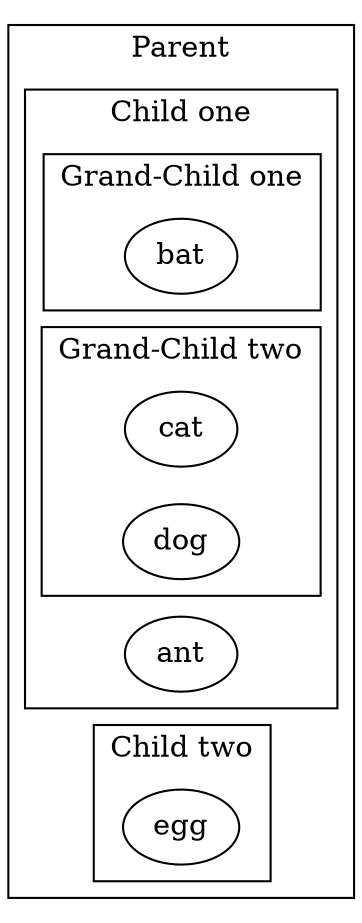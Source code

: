 digraph D {
rankdir=LR;

  subgraph cluster_p {
    label = "Parent";

    subgraph cluster_c1 {
      label = "Child one";
      ant;

      subgraph cluster_gc1 {
        label = "Grand-Child one";
         bat;
      }
      subgraph cluster_gc2 {
        label = "Grand-Child two";
          cat;
          dog;
      }

    }

    subgraph cluster_c2 {
      label = "Child two";
      egg;
    }
  }
} 
